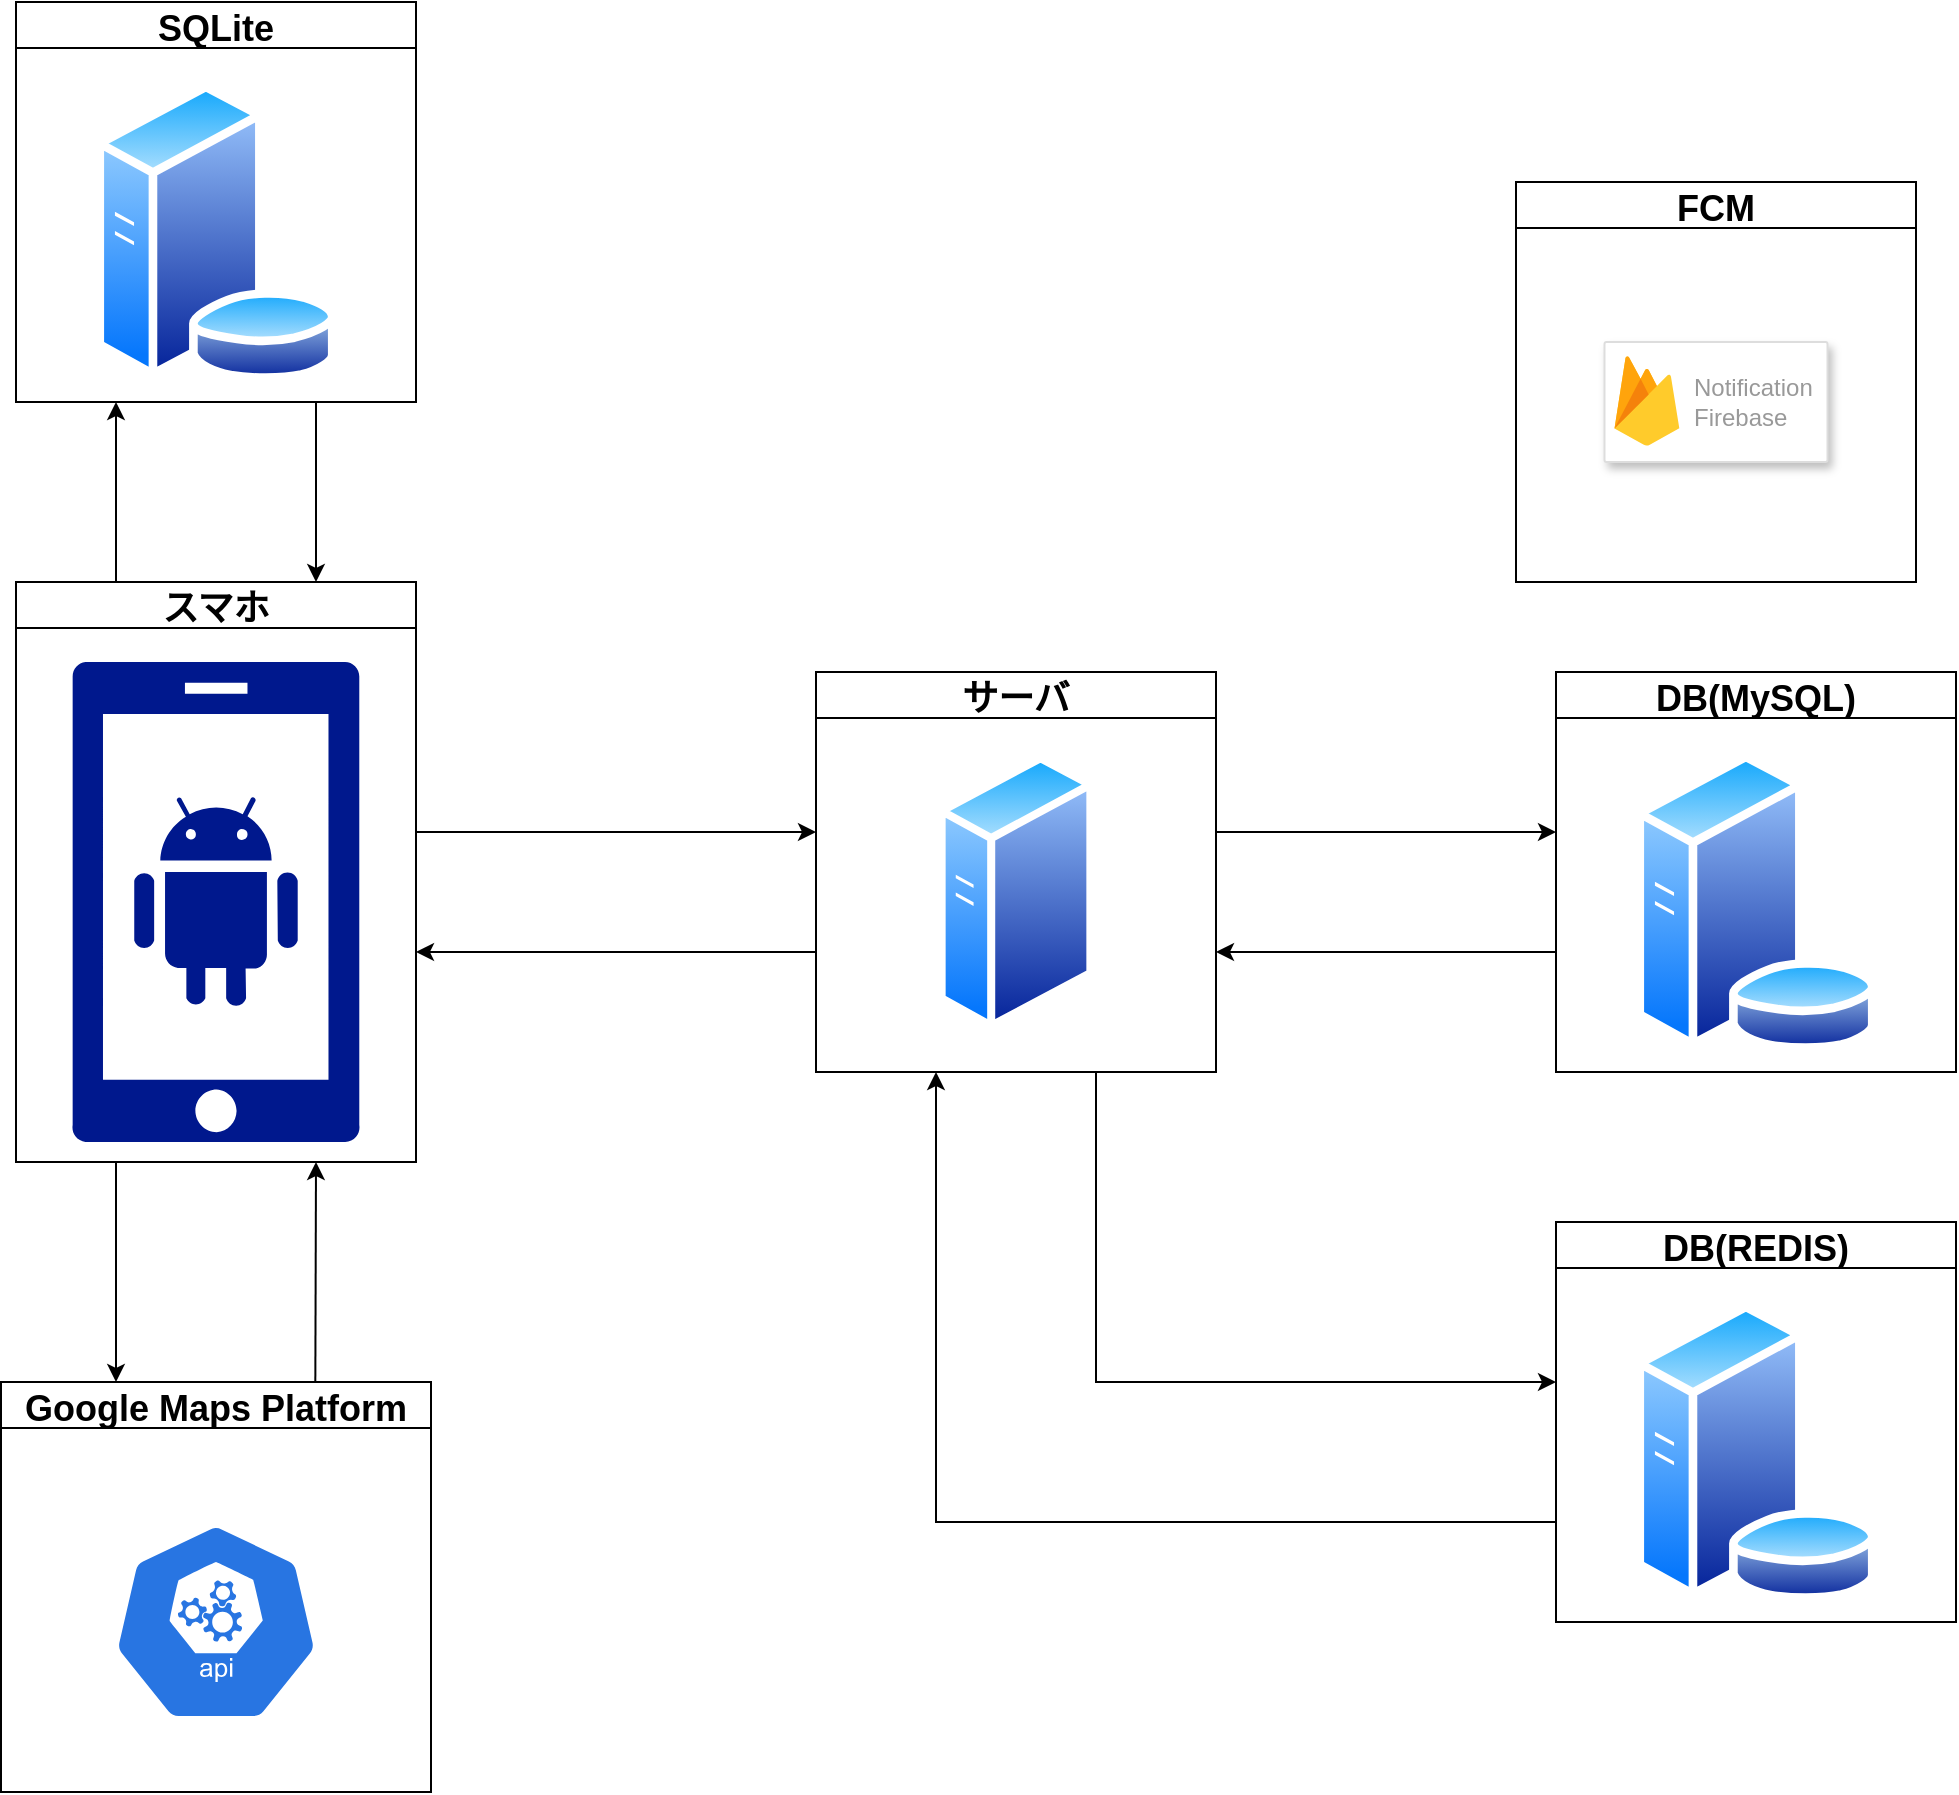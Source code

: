 <mxfile version="18.1.2" type="github">
  <diagram id="8dULhvoRKQdAQdLDypAU" name="ページ1">
    <mxGraphModel dx="1447" dy="750" grid="1" gridSize="10" guides="1" tooltips="1" connect="1" arrows="1" fold="1" page="1" pageScale="1" pageWidth="4681" pageHeight="3300" math="0" shadow="0">
      <root>
        <mxCell id="0" />
        <mxCell id="1" parent="0" />
        <mxCell id="RUFT6jODdSEgMMmCmcuu-8" style="edgeStyle=orthogonalEdgeStyle;rounded=0;orthogonalLoop=1;jettySize=auto;html=1;" edge="1" parent="1">
          <mxGeometry relative="1" as="geometry">
            <mxPoint x="1220" y="695" as="sourcePoint" />
            <mxPoint x="1390" y="695" as="targetPoint" />
            <Array as="points">
              <mxPoint x="1220" y="695" />
              <mxPoint x="1390" y="695" />
            </Array>
          </mxGeometry>
        </mxCell>
        <mxCell id="RUFT6jODdSEgMMmCmcuu-20" style="edgeStyle=orthogonalEdgeStyle;rounded=0;orthogonalLoop=1;jettySize=auto;html=1;fontSize=18;" edge="1" parent="1">
          <mxGeometry relative="1" as="geometry">
            <mxPoint x="820.0" y="755" as="targetPoint" />
            <mxPoint x="1020" y="755" as="sourcePoint" />
            <Array as="points">
              <mxPoint x="1020" y="755" />
            </Array>
          </mxGeometry>
        </mxCell>
        <mxCell id="RUFT6jODdSEgMMmCmcuu-41" style="edgeStyle=orthogonalEdgeStyle;rounded=0;orthogonalLoop=1;jettySize=auto;html=1;fontSize=18;" edge="1" parent="1">
          <mxGeometry relative="1" as="geometry">
            <mxPoint x="1160" y="815" as="sourcePoint" />
            <mxPoint x="1390" y="970" as="targetPoint" />
            <Array as="points">
              <mxPoint x="1160" y="815" />
              <mxPoint x="1160" y="970" />
            </Array>
          </mxGeometry>
        </mxCell>
        <mxCell id="1tIDZKmvoSCDPX_gWpzF-5" value="サーバ" style="swimlane;fontSize=18;" parent="1" vertex="1">
          <mxGeometry x="1020" y="615" width="200" height="200" as="geometry" />
        </mxCell>
        <mxCell id="1tIDZKmvoSCDPX_gWpzF-3" value="" style="aspect=fixed;perimeter=ellipsePerimeter;html=1;align=center;shadow=0;dashed=0;spacingTop=3;image;image=img/lib/active_directory/generic_server.svg;fontSize=18;" parent="1tIDZKmvoSCDPX_gWpzF-5" vertex="1">
          <mxGeometry x="60.8" y="40" width="78.4" height="140" as="geometry" />
        </mxCell>
        <mxCell id="RUFT6jODdSEgMMmCmcuu-19" style="edgeStyle=orthogonalEdgeStyle;rounded=0;orthogonalLoop=1;jettySize=auto;html=1;fontSize=18;" edge="1" parent="1">
          <mxGeometry relative="1" as="geometry">
            <mxPoint x="1390" y="755" as="sourcePoint" />
            <mxPoint x="1220" y="755" as="targetPoint" />
            <Array as="points">
              <mxPoint x="1390" y="755" />
              <mxPoint x="1220" y="755" />
            </Array>
          </mxGeometry>
        </mxCell>
        <mxCell id="1tIDZKmvoSCDPX_gWpzF-6" value="DB(MySQL)" style="swimlane;fontSize=18;" parent="1" vertex="1">
          <mxGeometry x="1390" y="615" width="200" height="200" as="geometry" />
        </mxCell>
        <mxCell id="1tIDZKmvoSCDPX_gWpzF-4" value="" style="aspect=fixed;perimeter=ellipsePerimeter;html=1;align=center;shadow=0;dashed=0;spacingTop=3;image;image=img/lib/active_directory/database_server.svg;fontSize=18;" parent="1tIDZKmvoSCDPX_gWpzF-6" vertex="1">
          <mxGeometry x="38.5" y="40" width="123" height="150" as="geometry" />
        </mxCell>
        <mxCell id="RUFT6jODdSEgMMmCmcuu-7" style="edgeStyle=orthogonalEdgeStyle;rounded=0;orthogonalLoop=1;jettySize=auto;html=1;" edge="1" parent="1">
          <mxGeometry relative="1" as="geometry">
            <mxPoint x="820" y="695" as="sourcePoint" />
            <mxPoint x="1020" y="695" as="targetPoint" />
            <Array as="points">
              <mxPoint x="820" y="695" />
              <mxPoint x="1020" y="695" />
            </Array>
          </mxGeometry>
        </mxCell>
        <mxCell id="RUFT6jODdSEgMMmCmcuu-35" style="edgeStyle=orthogonalEdgeStyle;rounded=0;orthogonalLoop=1;jettySize=auto;html=1;exitX=0.25;exitY=0;exitDx=0;exitDy=0;entryX=0.25;entryY=1;entryDx=0;entryDy=0;fontSize=18;" edge="1" parent="1" source="1tIDZKmvoSCDPX_gWpzF-7" target="RUFT6jODdSEgMMmCmcuu-29">
          <mxGeometry relative="1" as="geometry" />
        </mxCell>
        <mxCell id="RUFT6jODdSEgMMmCmcuu-37" style="edgeStyle=orthogonalEdgeStyle;rounded=0;orthogonalLoop=1;jettySize=auto;html=1;exitX=0.25;exitY=1;exitDx=0;exitDy=0;fontSize=18;" edge="1" parent="1" source="1tIDZKmvoSCDPX_gWpzF-7">
          <mxGeometry relative="1" as="geometry">
            <mxPoint x="670" y="970" as="targetPoint" />
            <Array as="points">
              <mxPoint x="670" y="970" />
            </Array>
          </mxGeometry>
        </mxCell>
        <mxCell id="1tIDZKmvoSCDPX_gWpzF-7" value="スマホ" style="swimlane;fontSize=18;" parent="1" vertex="1">
          <mxGeometry x="620" y="570" width="200" height="290" as="geometry" />
        </mxCell>
        <mxCell id="1tIDZKmvoSCDPX_gWpzF-1" value="" style="sketch=0;aspect=fixed;pointerEvents=1;shadow=0;dashed=0;html=1;strokeColor=none;labelPosition=center;verticalLabelPosition=bottom;verticalAlign=top;align=center;fillColor=#00188D;shape=mxgraph.mscae.enterprise.android_phone" parent="1tIDZKmvoSCDPX_gWpzF-7" vertex="1">
          <mxGeometry x="28" y="40" width="144" height="240" as="geometry" />
        </mxCell>
        <mxCell id="RUFT6jODdSEgMMmCmcuu-38" style="edgeStyle=orthogonalEdgeStyle;rounded=0;orthogonalLoop=1;jettySize=auto;html=1;exitX=0.731;exitY=0.002;exitDx=0;exitDy=0;entryX=0.75;entryY=1;entryDx=0;entryDy=0;fontSize=18;exitPerimeter=0;" edge="1" parent="1" source="RUFT6jODdSEgMMmCmcuu-11" target="1tIDZKmvoSCDPX_gWpzF-7">
          <mxGeometry relative="1" as="geometry">
            <Array as="points">
              <mxPoint x="770" y="970" />
            </Array>
          </mxGeometry>
        </mxCell>
        <mxCell id="RUFT6jODdSEgMMmCmcuu-11" value="Google Maps Platform" style="swimlane;fontSize=18;" vertex="1" parent="1">
          <mxGeometry x="612.5" y="970" width="215" height="205" as="geometry" />
        </mxCell>
        <mxCell id="RUFT6jODdSEgMMmCmcuu-9" value="" style="sketch=0;html=1;dashed=0;whitespace=wrap;fillColor=#2875E2;strokeColor=#ffffff;points=[[0.005,0.63,0],[0.1,0.2,0],[0.9,0.2,0],[0.5,0,0],[0.995,0.63,0],[0.72,0.99,0],[0.5,1,0],[0.28,0.99,0]];shape=mxgraph.kubernetes.icon;prIcon=api" vertex="1" parent="RUFT6jODdSEgMMmCmcuu-11">
          <mxGeometry x="55" y="70" width="105" height="100" as="geometry" />
        </mxCell>
        <mxCell id="RUFT6jODdSEgMMmCmcuu-36" style="edgeStyle=orthogonalEdgeStyle;rounded=0;orthogonalLoop=1;jettySize=auto;html=1;exitX=0.75;exitY=1;exitDx=0;exitDy=0;entryX=0.75;entryY=0;entryDx=0;entryDy=0;fontSize=18;" edge="1" parent="1" source="RUFT6jODdSEgMMmCmcuu-29" target="1tIDZKmvoSCDPX_gWpzF-7">
          <mxGeometry relative="1" as="geometry" />
        </mxCell>
        <mxCell id="RUFT6jODdSEgMMmCmcuu-29" value="SQLite" style="swimlane;fontSize=18;" vertex="1" parent="1">
          <mxGeometry x="620" y="280" width="200" height="200" as="geometry" />
        </mxCell>
        <mxCell id="RUFT6jODdSEgMMmCmcuu-30" value="" style="aspect=fixed;perimeter=ellipsePerimeter;html=1;align=center;shadow=0;dashed=0;spacingTop=3;image;image=img/lib/active_directory/database_server.svg;fontSize=18;" vertex="1" parent="RUFT6jODdSEgMMmCmcuu-29">
          <mxGeometry x="38.5" y="40" width="123" height="150" as="geometry" />
        </mxCell>
        <mxCell id="RUFT6jODdSEgMMmCmcuu-42" style="edgeStyle=orthogonalEdgeStyle;rounded=0;orthogonalLoop=1;jettySize=auto;html=1;exitX=0;exitY=0.75;exitDx=0;exitDy=0;fontSize=18;" edge="1" parent="1" source="RUFT6jODdSEgMMmCmcuu-39">
          <mxGeometry relative="1" as="geometry">
            <mxPoint x="1080" y="815" as="targetPoint" />
            <Array as="points">
              <mxPoint x="1080" y="1040" />
              <mxPoint x="1080" y="815" />
            </Array>
          </mxGeometry>
        </mxCell>
        <mxCell id="RUFT6jODdSEgMMmCmcuu-39" value="DB(REDIS)" style="swimlane;fontSize=18;" vertex="1" parent="1">
          <mxGeometry x="1390" y="890" width="200" height="200" as="geometry" />
        </mxCell>
        <mxCell id="RUFT6jODdSEgMMmCmcuu-40" value="" style="aspect=fixed;perimeter=ellipsePerimeter;html=1;align=center;shadow=0;dashed=0;spacingTop=3;image;image=img/lib/active_directory/database_server.svg;fontSize=18;" vertex="1" parent="RUFT6jODdSEgMMmCmcuu-39">
          <mxGeometry x="38.5" y="40" width="123" height="150" as="geometry" />
        </mxCell>
        <mxCell id="RUFT6jODdSEgMMmCmcuu-43" value="FCM" style="swimlane;fontSize=18;" vertex="1" parent="1">
          <mxGeometry x="1370" y="370" width="200" height="200" as="geometry" />
        </mxCell>
        <mxCell id="RUFT6jODdSEgMMmCmcuu-44" value="" style="strokeColor=#dddddd;shadow=1;strokeWidth=1;rounded=1;absoluteArcSize=1;arcSize=2;fontSize=18;" vertex="1" parent="RUFT6jODdSEgMMmCmcuu-43">
          <mxGeometry x="44.25" y="80" width="111.5" height="60" as="geometry" />
        </mxCell>
        <mxCell id="RUFT6jODdSEgMMmCmcuu-45" value="Notification&lt;br&gt;Firebase" style="sketch=0;dashed=0;connectable=0;html=1;fillColor=#5184F3;strokeColor=none;shape=mxgraph.gcp2.firebase;part=1;labelPosition=right;verticalLabelPosition=middle;align=left;verticalAlign=middle;spacingLeft=5;fontColor=#999999;fontSize=12;" vertex="1" parent="RUFT6jODdSEgMMmCmcuu-44">
          <mxGeometry width="32.4" height="45" relative="1" as="geometry">
            <mxPoint x="5" y="7" as="offset" />
          </mxGeometry>
        </mxCell>
      </root>
    </mxGraphModel>
  </diagram>
</mxfile>
